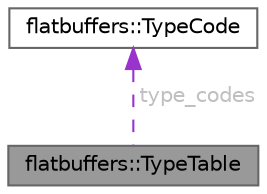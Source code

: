 digraph "flatbuffers::TypeTable"
{
 // LATEX_PDF_SIZE
  bgcolor="transparent";
  edge [fontname=Helvetica,fontsize=10,labelfontname=Helvetica,labelfontsize=10];
  node [fontname=Helvetica,fontsize=10,shape=box,height=0.2,width=0.4];
  Node1 [id="Node000001",label="flatbuffers::TypeTable",height=0.2,width=0.4,color="gray40", fillcolor="grey60", style="filled", fontcolor="black",tooltip=" "];
  Node2 -> Node1 [id="edge2_Node000001_Node000002",dir="back",color="darkorchid3",style="dashed",tooltip=" ",label=" type_codes",fontcolor="grey" ];
  Node2 [id="Node000002",label="flatbuffers::TypeCode",height=0.2,width=0.4,color="gray40", fillcolor="white", style="filled",URL="$structflatbuffers_1_1TypeCode.html",tooltip=" "];
}

